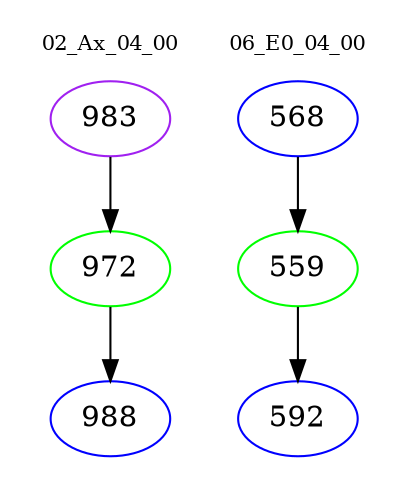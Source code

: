 digraph{
subgraph cluster_0 {
color = white
label = "02_Ax_04_00";
fontsize=10;
T0_983 [label="983", color="purple"]
T0_983 -> T0_972 [color="black"]
T0_972 [label="972", color="green"]
T0_972 -> T0_988 [color="black"]
T0_988 [label="988", color="blue"]
}
subgraph cluster_1 {
color = white
label = "06_E0_04_00";
fontsize=10;
T1_568 [label="568", color="blue"]
T1_568 -> T1_559 [color="black"]
T1_559 [label="559", color="green"]
T1_559 -> T1_592 [color="black"]
T1_592 [label="592", color="blue"]
}
}

